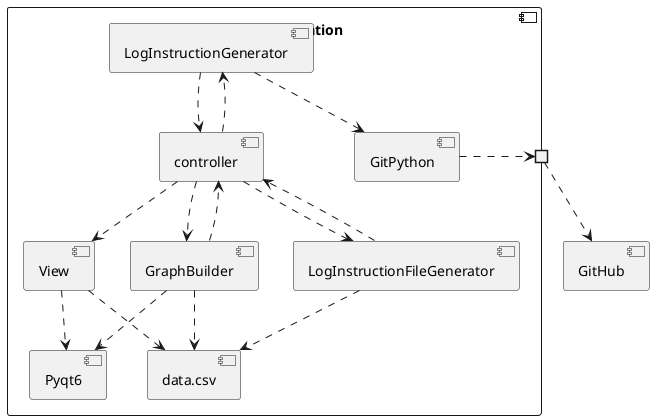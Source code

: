 @startuml component

component "desktop application"{
    component "GitPython"
    component "controller"
    component "data.csv"
    component "LogInstructionFileGenerator"
    component "GraphBuilder"
    component "LogInstructionGenerator"
    component "View"
    component "Pyqt6"
    portout " "
}

controller ..> "GraphBuilder"
"GraphBuilder" ..> controller
controller ..> "LogInstructionGenerator"
LogInstructionGenerator ..> controller
controller ..> "LogInstructionFileGenerator"
LogInstructionFileGenerator ..>controller
controller ..> View
View ..> Pyqt6
GraphBuilder ..> Pyqt6
GraphBuilder ..> data.csv
View ..> data.csv
component "GitHub"

GitPython ..> " "
" " ..> GitHub
LogInstructionGenerator ..> GitPython
LogInstructionFileGenerator ..> data.csv

@enduml